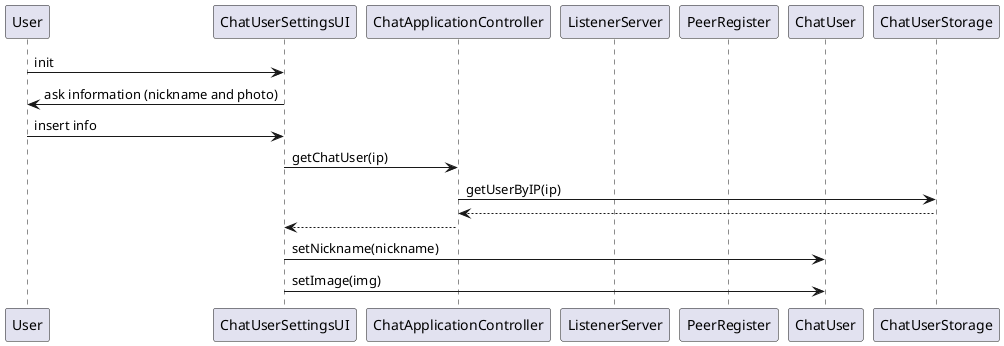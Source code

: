 @startuml ipc05.1_design.png

participant "User"
participant "ChatUserSettingsUI" as ui

participant "ChatApplicationController" as ctrl

participant "ListenerServer" as ls
participant "PeerRegister" as pr

participant "ChatUser" as u

User -> ui: init
ui -> User: ask information (nickname and photo)
User -> ui: insert info
ui -> ctrl:getChatUser(ip)
ctrl -> ChatUserStorage:getUserByIP(ip)
ChatUserStorage --> ctrl:
ctrl --> ui:
ui -> u:setNickname(nickname)
ui -> u:setImage(img)

@enduml
